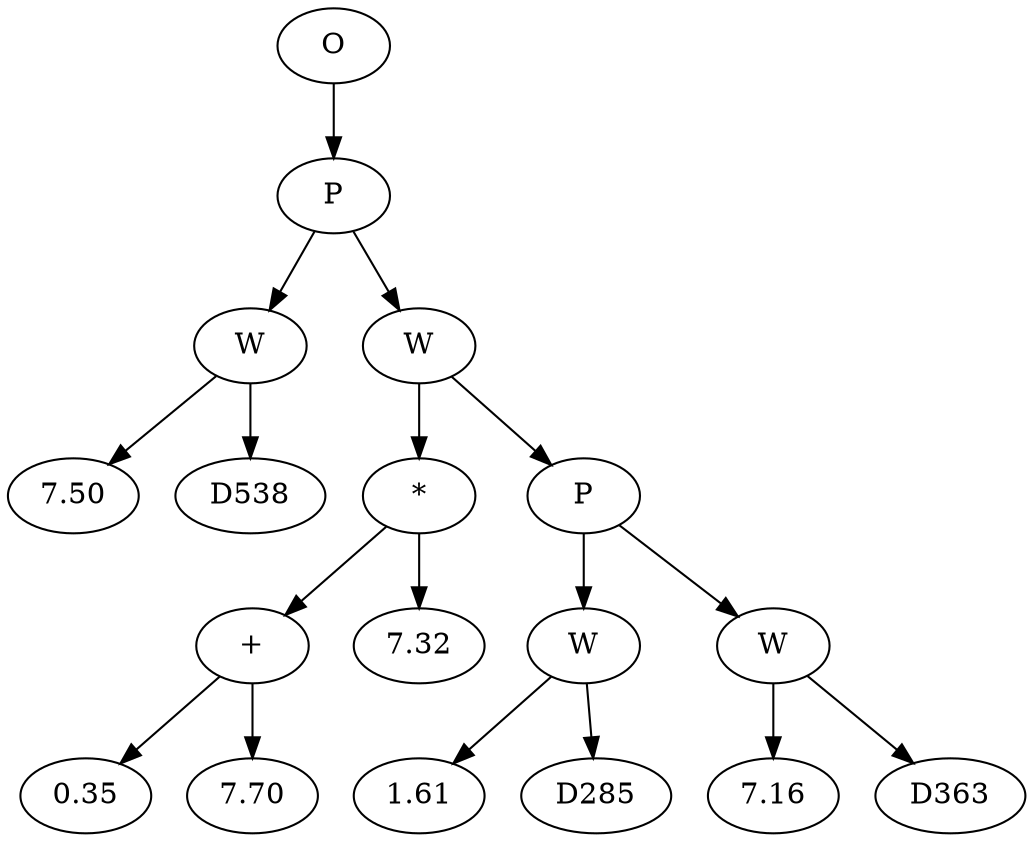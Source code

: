 // Tree
digraph {
	15174344 [label=O]
	15174345 [label=P]
	15174344 -> 15174345
	15174346 [label=W]
	15174345 -> 15174346
	15174347 [label=7.50]
	15174346 -> 15174347
	15174348 [label=D538]
	15174346 -> 15174348
	15174349 [label=W]
	15174345 -> 15174349
	15174350 [label="*"]
	15174349 -> 15174350
	15174351 [label="+"]
	15174350 -> 15174351
	15174352 [label=0.35]
	15174351 -> 15174352
	15174353 [label=7.70]
	15174351 -> 15174353
	15174354 [label=7.32]
	15174350 -> 15174354
	15174355 [label=P]
	15174349 -> 15174355
	15174356 [label=W]
	15174355 -> 15174356
	15174357 [label=1.61]
	15174356 -> 15174357
	15174358 [label=D285]
	15174356 -> 15174358
	15174359 [label=W]
	15174355 -> 15174359
	15174360 [label=7.16]
	15174359 -> 15174360
	15174361 [label=D363]
	15174359 -> 15174361
}
